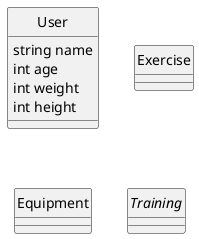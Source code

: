 @startuml FitnessUml
skinparam Style strictuml
class User {
    string name
    int age
    int weight
    int height
}



class Exercise {

}

class Equipment {

}

abstract Training {

}



@enduml